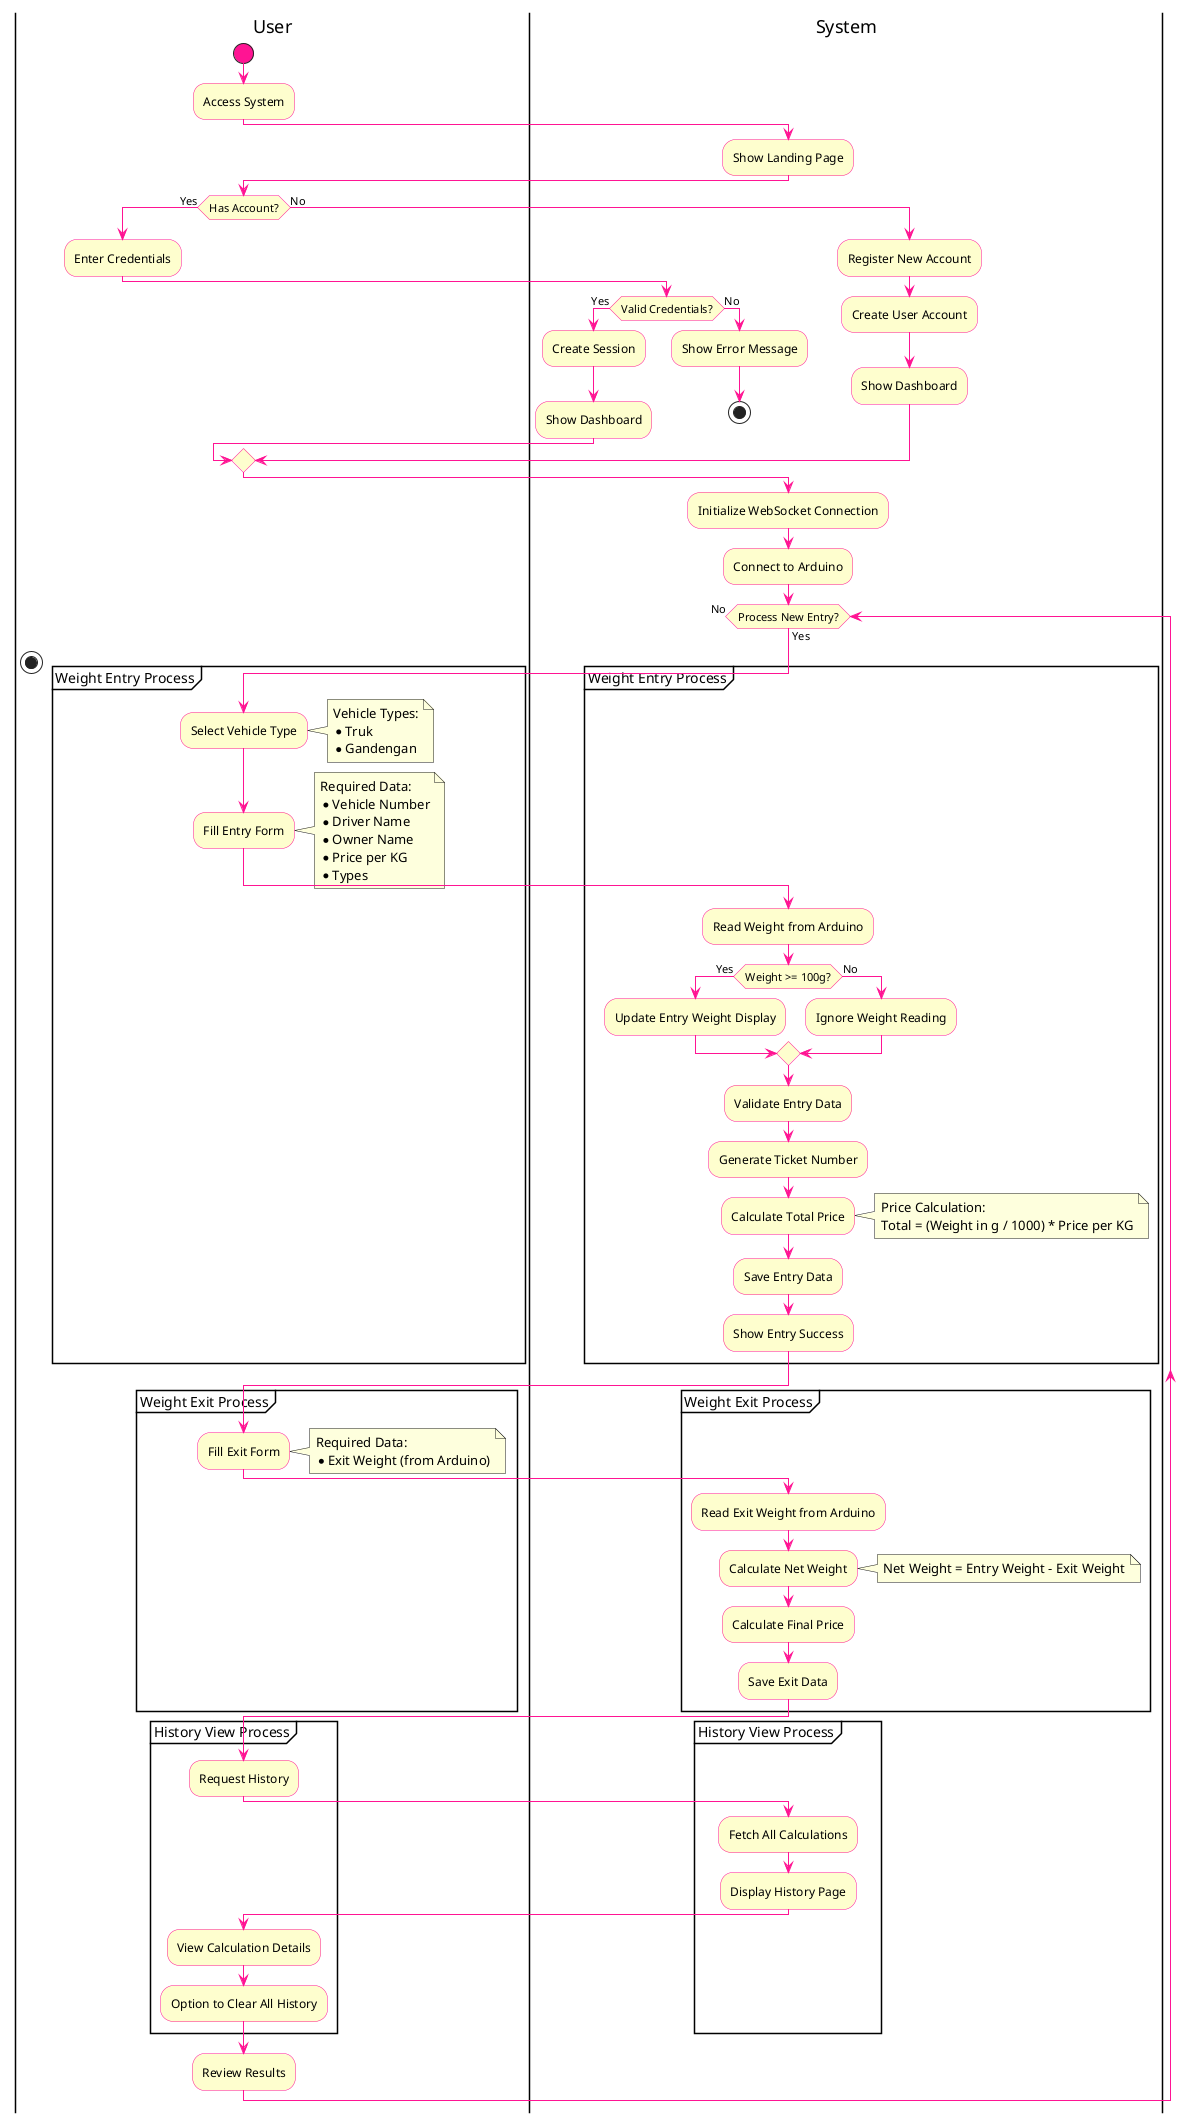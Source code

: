 @startuml

skinparam {
    ActivityBackgroundColor #FEFECE
    ActivityBorderColor DeepPink
    ActivityDiamondBackgroundColor #FEFECE
    ActivityDiamondBorderColor DeepPink
    ActivityStartColor DeepPink
    ActivityEndColor DeepPink
    ArrowColor DeepPink
}

|User|
start
:Access System;

|System|
:Show Landing Page;

|User|
if (Has Account?) then (Yes)
    :Enter Credentials;
    |System|
    if (Valid Credentials?) then (Yes)
        :Create Session;
        :Show Dashboard;
    else (No)
        :Show Error Message;
        stop
    endif
else (No)
    :Register New Account;
    |System|
    :Create User Account;
    :Show Dashboard;
endif

|System|
:Initialize WebSocket Connection;
:Connect to Arduino;

while (Process New Entry?) is (Yes)
    |User|
    partition "Weight Entry Process" {
        :Select Vehicle Type;
        note right
            Vehicle Types:
            * Truk
            * Gandengan
        end note

        :Fill Entry Form;
        note right
            Required Data:
            * Vehicle Number
            * Driver Name
            * Owner Name
            * Price per KG
            * Types
        end note
        
        |System|
        :Read Weight from Arduino;
        if (Weight >= 100g?) then (Yes)
            :Update Entry Weight Display;
        else (No)
            :Ignore Weight Reading;
        endif

        :Validate Entry Data;
        :Generate Ticket Number;
        :Calculate Total Price;
        note right
            Price Calculation:
            Total = (Weight in g / 1000) * Price per KG
        end note
        :Save Entry Data;
        :Show Entry Success;
    }

    |User|
    partition "Weight Exit Process" {
        :Fill Exit Form;
        note right
            Required Data:
            * Exit Weight (from Arduino)
        end note
        
        |System|
        :Read Exit Weight from Arduino;
        :Calculate Net Weight;
        note right
            Net Weight = Entry Weight - Exit Weight
        end note
        :Calculate Final Price;
        :Save Exit Data;
    }

    |User|
    partition "History View Process" {
        :Request History;
        
        |System|
        :Fetch All Calculations;
        :Display History Page;
        
        |User|
        :View Calculation Details;
        :Option to Clear All History;
    }
    
    |User|
    :Review Results;
endwhile (No)

stop

@enduml
